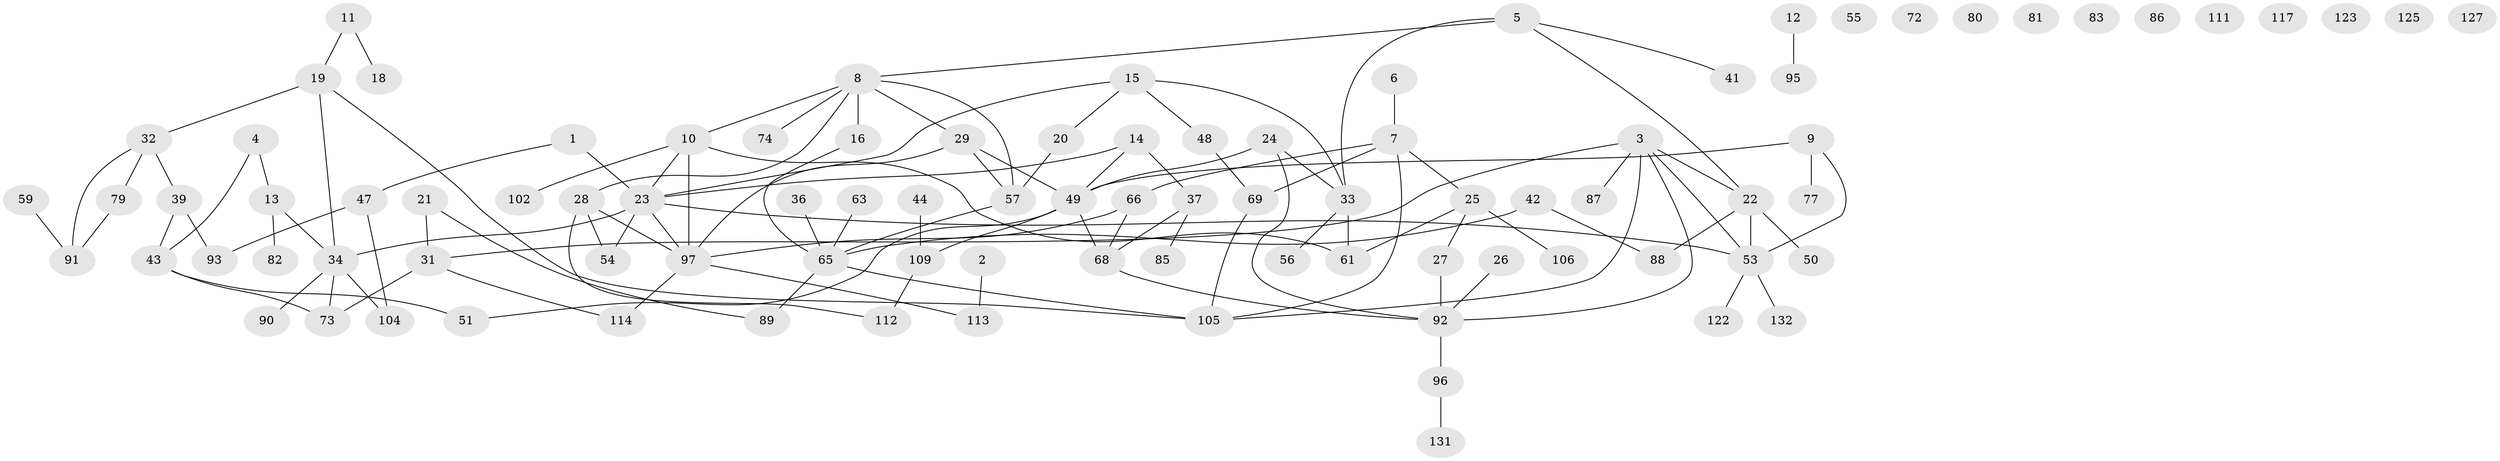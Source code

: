 // original degree distribution, {2: 0.24242424242424243, 1: 0.25757575757575757, 6: 0.030303030303030304, 4: 0.09848484848484848, 3: 0.20454545454545456, 5: 0.06818181818181818, 0: 0.08333333333333333, 7: 0.015151515151515152}
// Generated by graph-tools (version 1.1) at 2025/41/03/06/25 10:41:23]
// undirected, 93 vertices, 116 edges
graph export_dot {
graph [start="1"]
  node [color=gray90,style=filled];
  1 [super="+100"];
  2;
  3 [super="+64"];
  4;
  5 [super="+38"];
  6;
  7 [super="+94"];
  8 [super="+126"];
  9 [super="+17"];
  10 [super="+45"];
  11 [super="+75"];
  12;
  13 [super="+116"];
  14 [super="+30"];
  15 [super="+129"];
  16 [super="+40"];
  18;
  19;
  20;
  21 [super="+35"];
  22 [super="+103"];
  23 [super="+107"];
  24 [super="+120"];
  25;
  26;
  27 [super="+101"];
  28 [super="+52"];
  29 [super="+119"];
  31 [super="+62"];
  32 [super="+71"];
  33 [super="+46"];
  34 [super="+128"];
  36;
  37;
  39 [super="+67"];
  41;
  42;
  43 [super="+110"];
  44 [super="+118"];
  47 [super="+58"];
  48 [super="+60"];
  49 [super="+98"];
  50;
  51;
  53 [super="+84"];
  54;
  55;
  56;
  57 [super="+76"];
  59;
  61;
  63;
  65 [super="+78"];
  66 [super="+70"];
  68;
  69 [super="+108"];
  72;
  73;
  74;
  77;
  79 [super="+99"];
  80;
  81;
  82;
  83;
  85;
  86;
  87;
  88;
  89;
  90;
  91 [super="+124"];
  92;
  93;
  95;
  96;
  97 [super="+121"];
  102;
  104;
  105 [super="+130"];
  106;
  109;
  111;
  112 [super="+115"];
  113;
  114;
  117;
  122;
  123;
  125;
  127;
  131;
  132;
  1 -- 23;
  1 -- 47;
  2 -- 113;
  3 -- 87;
  3 -- 92;
  3 -- 31;
  3 -- 105;
  3 -- 53;
  3 -- 22;
  4 -- 13;
  4 -- 43;
  5 -- 33;
  5 -- 41;
  5 -- 8;
  5 -- 22;
  6 -- 7;
  7 -- 105;
  7 -- 66;
  7 -- 69;
  7 -- 25;
  8 -- 28;
  8 -- 10;
  8 -- 74;
  8 -- 29;
  8 -- 57;
  8 -- 16;
  9 -- 53;
  9 -- 77;
  9 -- 49;
  10 -- 61;
  10 -- 97;
  10 -- 102;
  10 -- 23;
  11 -- 18;
  11 -- 19;
  12 -- 95;
  13 -- 82;
  13 -- 34;
  14 -- 23;
  14 -- 37 [weight=2];
  14 -- 49;
  15 -- 20;
  15 -- 23;
  15 -- 48;
  15 -- 33;
  16 -- 65;
  19 -- 32;
  19 -- 34;
  19 -- 105;
  20 -- 57;
  21 -- 89;
  21 -- 31;
  22 -- 50;
  22 -- 88;
  22 -- 53;
  23 -- 34;
  23 -- 54;
  23 -- 97;
  23 -- 53;
  24 -- 33;
  24 -- 49;
  24 -- 92;
  25 -- 27;
  25 -- 61;
  25 -- 106;
  26 -- 92;
  27 -- 92 [weight=2];
  28 -- 112;
  28 -- 97;
  28 -- 54;
  29 -- 97;
  29 -- 57;
  29 -- 49;
  31 -- 114;
  31 -- 73;
  32 -- 39;
  32 -- 91;
  32 -- 79;
  33 -- 56;
  33 -- 61;
  34 -- 90;
  34 -- 104;
  34 -- 73;
  36 -- 65;
  37 -- 68;
  37 -- 85;
  39 -- 93;
  39 -- 43;
  42 -- 88;
  42 -- 65;
  43 -- 51;
  43 -- 73;
  44 -- 109;
  47 -- 104;
  47 -- 93;
  48 -- 69;
  49 -- 51;
  49 -- 68;
  49 -- 109;
  53 -- 132;
  53 -- 122;
  57 -- 65;
  59 -- 91;
  63 -- 65;
  65 -- 89;
  65 -- 105;
  66 -- 97;
  66 -- 68;
  68 -- 92;
  69 -- 105;
  79 -- 91;
  92 -- 96;
  96 -- 131;
  97 -- 113;
  97 -- 114;
  109 -- 112;
}
